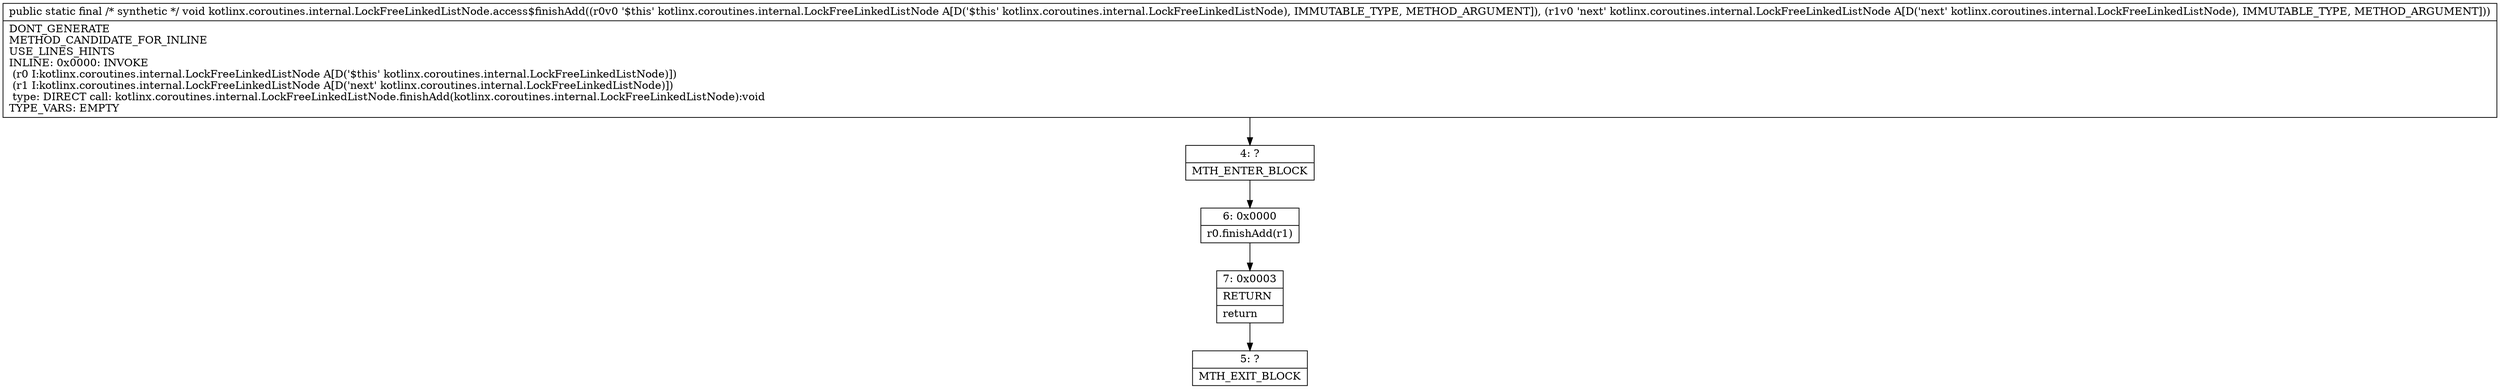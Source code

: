 digraph "CFG forkotlinx.coroutines.internal.LockFreeLinkedListNode.access$finishAdd(Lkotlinx\/coroutines\/internal\/LockFreeLinkedListNode;Lkotlinx\/coroutines\/internal\/LockFreeLinkedListNode;)V" {
Node_4 [shape=record,label="{4\:\ ?|MTH_ENTER_BLOCK\l}"];
Node_6 [shape=record,label="{6\:\ 0x0000|r0.finishAdd(r1)\l}"];
Node_7 [shape=record,label="{7\:\ 0x0003|RETURN\l|return\l}"];
Node_5 [shape=record,label="{5\:\ ?|MTH_EXIT_BLOCK\l}"];
MethodNode[shape=record,label="{public static final \/* synthetic *\/ void kotlinx.coroutines.internal.LockFreeLinkedListNode.access$finishAdd((r0v0 '$this' kotlinx.coroutines.internal.LockFreeLinkedListNode A[D('$this' kotlinx.coroutines.internal.LockFreeLinkedListNode), IMMUTABLE_TYPE, METHOD_ARGUMENT]), (r1v0 'next' kotlinx.coroutines.internal.LockFreeLinkedListNode A[D('next' kotlinx.coroutines.internal.LockFreeLinkedListNode), IMMUTABLE_TYPE, METHOD_ARGUMENT]))  | DONT_GENERATE\lMETHOD_CANDIDATE_FOR_INLINE\lUSE_LINES_HINTS\lINLINE: 0x0000: INVOKE  \l  (r0 I:kotlinx.coroutines.internal.LockFreeLinkedListNode A[D('$this' kotlinx.coroutines.internal.LockFreeLinkedListNode)])\l  (r1 I:kotlinx.coroutines.internal.LockFreeLinkedListNode A[D('next' kotlinx.coroutines.internal.LockFreeLinkedListNode)])\l type: DIRECT call: kotlinx.coroutines.internal.LockFreeLinkedListNode.finishAdd(kotlinx.coroutines.internal.LockFreeLinkedListNode):void\lTYPE_VARS: EMPTY\l}"];
MethodNode -> Node_4;Node_4 -> Node_6;
Node_6 -> Node_7;
Node_7 -> Node_5;
}

